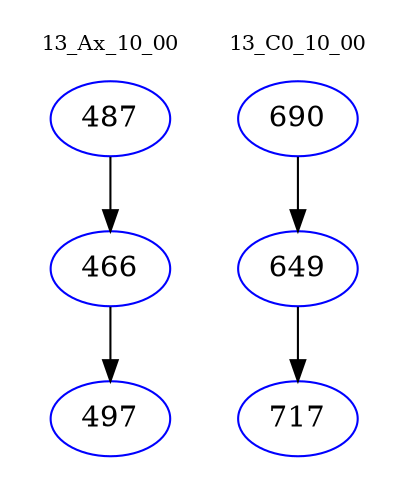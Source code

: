 digraph{
subgraph cluster_0 {
color = white
label = "13_Ax_10_00";
fontsize=10;
T0_487 [label="487", color="blue"]
T0_487 -> T0_466 [color="black"]
T0_466 [label="466", color="blue"]
T0_466 -> T0_497 [color="black"]
T0_497 [label="497", color="blue"]
}
subgraph cluster_1 {
color = white
label = "13_C0_10_00";
fontsize=10;
T1_690 [label="690", color="blue"]
T1_690 -> T1_649 [color="black"]
T1_649 [label="649", color="blue"]
T1_649 -> T1_717 [color="black"]
T1_717 [label="717", color="blue"]
}
}
